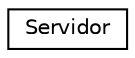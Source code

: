 digraph "Graphical Class Hierarchy"
{
 // LATEX_PDF_SIZE
  edge [fontname="Helvetica",fontsize="10",labelfontname="Helvetica",labelfontsize="10"];
  node [fontname="Helvetica",fontsize="10",shape=record];
  rankdir="LR";
  Node0 [label="Servidor",height=0.2,width=0.4,color="black", fillcolor="white", style="filled",URL="$classServidor.html",tooltip="Classe que representa um server."];
}
